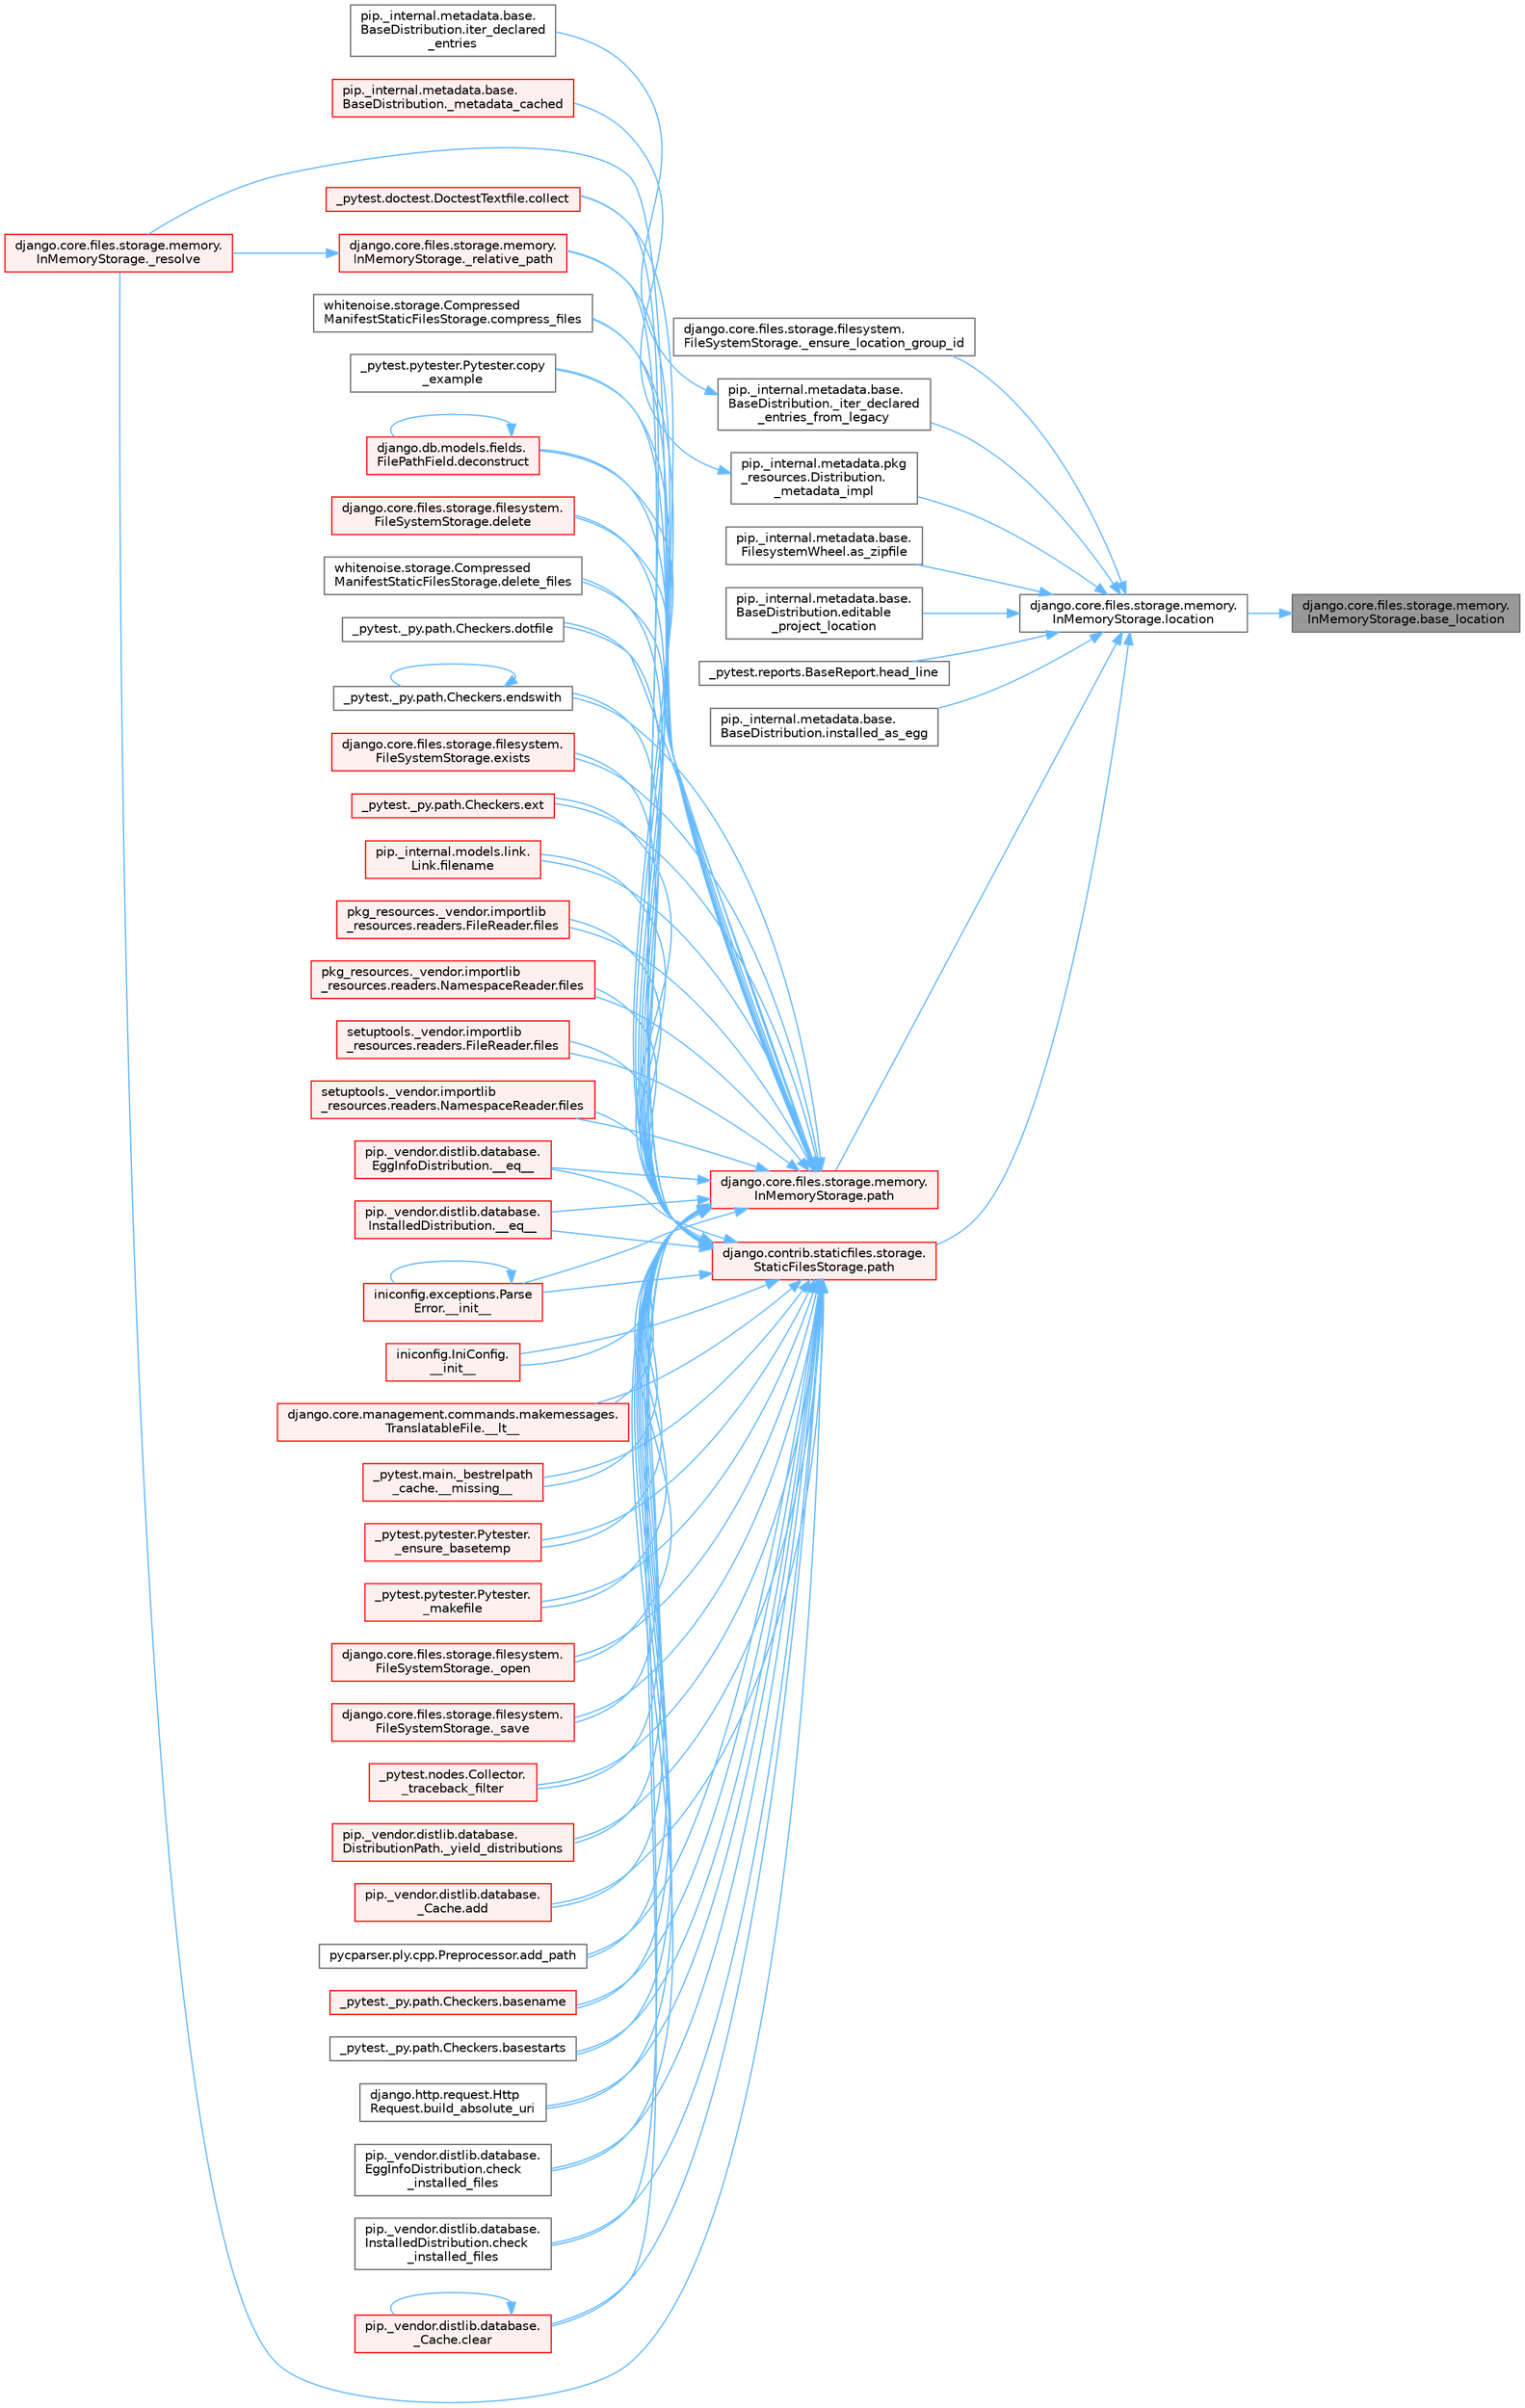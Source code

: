 digraph "django.core.files.storage.memory.InMemoryStorage.base_location"
{
 // LATEX_PDF_SIZE
  bgcolor="transparent";
  edge [fontname=Helvetica,fontsize=10,labelfontname=Helvetica,labelfontsize=10];
  node [fontname=Helvetica,fontsize=10,shape=box,height=0.2,width=0.4];
  rankdir="RL";
  Node1 [id="Node000001",label="django.core.files.storage.memory.\lInMemoryStorage.base_location",height=0.2,width=0.4,color="gray40", fillcolor="grey60", style="filled", fontcolor="black",tooltip=" "];
  Node1 -> Node2 [id="edge1_Node000001_Node000002",dir="back",color="steelblue1",style="solid",tooltip=" "];
  Node2 [id="Node000002",label="django.core.files.storage.memory.\lInMemoryStorage.location",height=0.2,width=0.4,color="grey40", fillcolor="white", style="filled",URL="$classdjango_1_1core_1_1files_1_1storage_1_1memory_1_1_in_memory_storage.html#ac07879a754326faa2de48cb4929aec21",tooltip=" "];
  Node2 -> Node3 [id="edge2_Node000002_Node000003",dir="back",color="steelblue1",style="solid",tooltip=" "];
  Node3 [id="Node000003",label="django.core.files.storage.filesystem.\lFileSystemStorage._ensure_location_group_id",height=0.2,width=0.4,color="grey40", fillcolor="white", style="filled",URL="$classdjango_1_1core_1_1files_1_1storage_1_1filesystem_1_1_file_system_storage.html#ada5408450b8d45745c1b0e5f4525c6f4",tooltip=" "];
  Node2 -> Node4 [id="edge3_Node000002_Node000004",dir="back",color="steelblue1",style="solid",tooltip=" "];
  Node4 [id="Node000004",label="pip._internal.metadata.base.\lBaseDistribution._iter_declared\l_entries_from_legacy",height=0.2,width=0.4,color="grey40", fillcolor="white", style="filled",URL="$classpip_1_1__internal_1_1metadata_1_1base_1_1_base_distribution.html#afe1092a9a3492091a1532c8907ccd9e8",tooltip=" "];
  Node4 -> Node5 [id="edge4_Node000004_Node000005",dir="back",color="steelblue1",style="solid",tooltip=" "];
  Node5 [id="Node000005",label="pip._internal.metadata.base.\lBaseDistribution.iter_declared\l_entries",height=0.2,width=0.4,color="grey40", fillcolor="white", style="filled",URL="$classpip_1_1__internal_1_1metadata_1_1base_1_1_base_distribution.html#ad33966e99962529d5c28c9f24c0a4fbd",tooltip=" "];
  Node2 -> Node6 [id="edge5_Node000002_Node000006",dir="back",color="steelblue1",style="solid",tooltip=" "];
  Node6 [id="Node000006",label="pip._internal.metadata.pkg\l_resources.Distribution.\l_metadata_impl",height=0.2,width=0.4,color="grey40", fillcolor="white", style="filled",URL="$classpip_1_1__internal_1_1metadata_1_1pkg__resources_1_1_distribution.html#a7d4ae76260de7d1936446c407277ad5b",tooltip=" "];
  Node6 -> Node7 [id="edge6_Node000006_Node000007",dir="back",color="steelblue1",style="solid",tooltip=" "];
  Node7 [id="Node000007",label="pip._internal.metadata.base.\lBaseDistribution._metadata_cached",height=0.2,width=0.4,color="red", fillcolor="#FFF0F0", style="filled",URL="$classpip_1_1__internal_1_1metadata_1_1base_1_1_base_distribution.html#a12683b16870a097bbe854e4ee3364f7f",tooltip=" "];
  Node2 -> Node3173 [id="edge7_Node000002_Node003173",dir="back",color="steelblue1",style="solid",tooltip=" "];
  Node3173 [id="Node003173",label="pip._internal.metadata.base.\lFilesystemWheel.as_zipfile",height=0.2,width=0.4,color="grey40", fillcolor="white", style="filled",URL="$classpip_1_1__internal_1_1metadata_1_1base_1_1_filesystem_wheel.html#a2edf7e9c5613ec85a815971d9f55ac82",tooltip=" "];
  Node2 -> Node964 [id="edge8_Node000002_Node000964",dir="back",color="steelblue1",style="solid",tooltip=" "];
  Node964 [id="Node000964",label="pip._internal.metadata.base.\lBaseDistribution.editable\l_project_location",height=0.2,width=0.4,color="grey40", fillcolor="white", style="filled",URL="$classpip_1_1__internal_1_1metadata_1_1base_1_1_base_distribution.html#a59297eb536a210ff36a71d4dda673749",tooltip=" "];
  Node2 -> Node3174 [id="edge9_Node000002_Node003174",dir="back",color="steelblue1",style="solid",tooltip=" "];
  Node3174 [id="Node003174",label="_pytest.reports.BaseReport.head_line",height=0.2,width=0.4,color="grey40", fillcolor="white", style="filled",URL="$class__pytest_1_1reports_1_1_base_report.html#ab38fe6637e88a52912eecf01ee5df8c3",tooltip=" "];
  Node2 -> Node3175 [id="edge10_Node000002_Node003175",dir="back",color="steelblue1",style="solid",tooltip=" "];
  Node3175 [id="Node003175",label="pip._internal.metadata.base.\lBaseDistribution.installed_as_egg",height=0.2,width=0.4,color="grey40", fillcolor="white", style="filled",URL="$classpip_1_1__internal_1_1metadata_1_1base_1_1_base_distribution.html#ae45c6ee79afca720f5d75db9bd5ec658",tooltip=" "];
  Node2 -> Node3176 [id="edge11_Node000002_Node003176",dir="back",color="steelblue1",style="solid",tooltip=" "];
  Node3176 [id="Node003176",label="django.contrib.staticfiles.storage.\lStaticFilesStorage.path",height=0.2,width=0.4,color="red", fillcolor="#FFF0F0", style="filled",URL="$classdjango_1_1contrib_1_1staticfiles_1_1storage_1_1_static_files_storage.html#a4e96cc92fbde7423d1b74f3a50fc0bf6",tooltip=" "];
  Node3176 -> Node933 [id="edge12_Node003176_Node000933",dir="back",color="steelblue1",style="solid",tooltip=" "];
  Node933 [id="Node000933",label="pip._vendor.distlib.database.\lEggInfoDistribution.__eq__",height=0.2,width=0.4,color="red", fillcolor="#FFF0F0", style="filled",URL="$classpip_1_1__vendor_1_1distlib_1_1database_1_1_egg_info_distribution.html#ab083ac09aa8cf26eb5305f1359efe85b",tooltip=" "];
  Node3176 -> Node934 [id="edge13_Node003176_Node000934",dir="back",color="steelblue1",style="solid",tooltip=" "];
  Node934 [id="Node000934",label="pip._vendor.distlib.database.\lInstalledDistribution.__eq__",height=0.2,width=0.4,color="red", fillcolor="#FFF0F0", style="filled",URL="$classpip_1_1__vendor_1_1distlib_1_1database_1_1_installed_distribution.html#a391e6744a97d9fcc66ca038eb012c71d",tooltip=" "];
  Node3176 -> Node935 [id="edge14_Node003176_Node000935",dir="back",color="steelblue1",style="solid",tooltip=" "];
  Node935 [id="Node000935",label="iniconfig.exceptions.Parse\lError.__init__",height=0.2,width=0.4,color="red", fillcolor="#FFF0F0", style="filled",URL="$classiniconfig_1_1exceptions_1_1_parse_error.html#a2e7c0f14bebe4a18a5e76a6f2804874f",tooltip=" "];
  Node935 -> Node935 [id="edge15_Node000935_Node000935",dir="back",color="steelblue1",style="solid",tooltip=" "];
  Node3176 -> Node936 [id="edge16_Node003176_Node000936",dir="back",color="steelblue1",style="solid",tooltip=" "];
  Node936 [id="Node000936",label="iniconfig.IniConfig.\l__init__",height=0.2,width=0.4,color="red", fillcolor="#FFF0F0", style="filled",URL="$classiniconfig_1_1_ini_config.html#acedfdc6806378289ae0ba417db5d88a2",tooltip=" "];
  Node3176 -> Node937 [id="edge17_Node003176_Node000937",dir="back",color="steelblue1",style="solid",tooltip=" "];
  Node937 [id="Node000937",label="django.core.management.commands.makemessages.\lTranslatableFile.__lt__",height=0.2,width=0.4,color="red", fillcolor="#FFF0F0", style="filled",URL="$classdjango_1_1core_1_1management_1_1commands_1_1makemessages_1_1_translatable_file.html#a08e864271bf61ff017919a98cc250c40",tooltip=" "];
  Node3176 -> Node938 [id="edge18_Node003176_Node000938",dir="back",color="steelblue1",style="solid",tooltip=" "];
  Node938 [id="Node000938",label="_pytest.main._bestrelpath\l_cache.__missing__",height=0.2,width=0.4,color="red", fillcolor="#FFF0F0", style="filled",URL="$class__pytest_1_1main_1_1__bestrelpath__cache.html#ad20a80028e2b7c9be3360704d8455b5c",tooltip=" "];
  Node3176 -> Node940 [id="edge19_Node003176_Node000940",dir="back",color="steelblue1",style="solid",tooltip=" "];
  Node940 [id="Node000940",label="_pytest.pytester.Pytester.\l_ensure_basetemp",height=0.2,width=0.4,color="red", fillcolor="#FFF0F0", style="filled",URL="$class__pytest_1_1pytester_1_1_pytester.html#a0351682a9bda53abcddfe725386e43be",tooltip=" "];
  Node3176 -> Node944 [id="edge20_Node003176_Node000944",dir="back",color="steelblue1",style="solid",tooltip=" "];
  Node944 [id="Node000944",label="_pytest.pytester.Pytester.\l_makefile",height=0.2,width=0.4,color="red", fillcolor="#FFF0F0", style="filled",URL="$class__pytest_1_1pytester_1_1_pytester.html#a7a55c8d58e26455aa4fa8bc9c5d692c6",tooltip=" "];
  Node3176 -> Node957 [id="edge21_Node003176_Node000957",dir="back",color="steelblue1",style="solid",tooltip=" "];
  Node957 [id="Node000957",label="django.core.files.storage.filesystem.\lFileSystemStorage._open",height=0.2,width=0.4,color="red", fillcolor="#FFF0F0", style="filled",URL="$classdjango_1_1core_1_1files_1_1storage_1_1filesystem_1_1_file_system_storage.html#ae445f45c773bb251ff7fe2250623a527",tooltip=" "];
  Node3176 -> Node1172 [id="edge22_Node003176_Node001172",dir="back",color="steelblue1",style="solid",tooltip=" "];
  Node1172 [id="Node001172",label="django.core.files.storage.memory.\lInMemoryStorage._relative_path",height=0.2,width=0.4,color="red", fillcolor="#FFF0F0", style="filled",URL="$classdjango_1_1core_1_1files_1_1storage_1_1memory_1_1_in_memory_storage.html#ac55022122cbce7480d2544d78cb961a8",tooltip=" "];
  Node1172 -> Node1173 [id="edge23_Node001172_Node001173",dir="back",color="steelblue1",style="solid",tooltip=" "];
  Node1173 [id="Node001173",label="django.core.files.storage.memory.\lInMemoryStorage._resolve",height=0.2,width=0.4,color="red", fillcolor="#FFF0F0", style="filled",URL="$classdjango_1_1core_1_1files_1_1storage_1_1memory_1_1_in_memory_storage.html#a2bef8461f4f35675479c14e705ed4055",tooltip=" "];
  Node3176 -> Node1173 [id="edge24_Node003176_Node001173",dir="back",color="steelblue1",style="solid",tooltip=" "];
  Node3176 -> Node1477 [id="edge25_Node003176_Node001477",dir="back",color="steelblue1",style="solid",tooltip=" "];
  Node1477 [id="Node001477",label="django.core.files.storage.filesystem.\lFileSystemStorage._save",height=0.2,width=0.4,color="red", fillcolor="#FFF0F0", style="filled",URL="$classdjango_1_1core_1_1files_1_1storage_1_1filesystem_1_1_file_system_storage.html#adbe53c076907f538c9edd1ec24814172",tooltip=" "];
  Node3176 -> Node1478 [id="edge26_Node003176_Node001478",dir="back",color="steelblue1",style="solid",tooltip=" "];
  Node1478 [id="Node001478",label="_pytest.nodes.Collector.\l_traceback_filter",height=0.2,width=0.4,color="red", fillcolor="#FFF0F0", style="filled",URL="$class__pytest_1_1nodes_1_1_collector.html#ad51ffd1da24374414a47c458e2cf0ab2",tooltip=" "];
  Node3176 -> Node1481 [id="edge27_Node003176_Node001481",dir="back",color="steelblue1",style="solid",tooltip=" "];
  Node1481 [id="Node001481",label="pip._vendor.distlib.database.\lDistributionPath._yield_distributions",height=0.2,width=0.4,color="red", fillcolor="#FFF0F0", style="filled",URL="$classpip_1_1__vendor_1_1distlib_1_1database_1_1_distribution_path.html#a494115a6f67233269e152b17f28e499f",tooltip=" "];
  Node3176 -> Node1488 [id="edge28_Node003176_Node001488",dir="back",color="steelblue1",style="solid",tooltip=" "];
  Node1488 [id="Node001488",label="pip._vendor.distlib.database.\l_Cache.add",height=0.2,width=0.4,color="red", fillcolor="#FFF0F0", style="filled",URL="$classpip_1_1__vendor_1_1distlib_1_1database_1_1___cache.html#a9d96a00152b11f1163cd2cdf6626ae08",tooltip=" "];
  Node3176 -> Node1489 [id="edge29_Node003176_Node001489",dir="back",color="steelblue1",style="solid",tooltip=" "];
  Node1489 [id="Node001489",label="pycparser.ply.cpp.Preprocessor.add_path",height=0.2,width=0.4,color="grey40", fillcolor="white", style="filled",URL="$classpycparser_1_1ply_1_1cpp_1_1_preprocessor.html#adc4ae2a997c42b396a19f823546c4d52",tooltip=" "];
  Node3176 -> Node1490 [id="edge30_Node003176_Node001490",dir="back",color="steelblue1",style="solid",tooltip=" "];
  Node1490 [id="Node001490",label="_pytest._py.path.Checkers.basename",height=0.2,width=0.4,color="red", fillcolor="#FFF0F0", style="filled",URL="$class__pytest_1_1__py_1_1path_1_1_checkers.html#a5a659647ce281e4f0e46b4113485effe",tooltip=" "];
  Node3176 -> Node1491 [id="edge31_Node003176_Node001491",dir="back",color="steelblue1",style="solid",tooltip=" "];
  Node1491 [id="Node001491",label="_pytest._py.path.Checkers.basestarts",height=0.2,width=0.4,color="grey40", fillcolor="white", style="filled",URL="$class__pytest_1_1__py_1_1path_1_1_checkers.html#a6e314faf838abff8a7b29c772973ed6a",tooltip=" "];
  Node3176 -> Node1492 [id="edge32_Node003176_Node001492",dir="back",color="steelblue1",style="solid",tooltip=" "];
  Node1492 [id="Node001492",label="django.http.request.Http\lRequest.build_absolute_uri",height=0.2,width=0.4,color="grey40", fillcolor="white", style="filled",URL="$classdjango_1_1http_1_1request_1_1_http_request.html#a779e4388b7528ae2f94ae9da4f796d4c",tooltip=" "];
  Node3176 -> Node1493 [id="edge33_Node003176_Node001493",dir="back",color="steelblue1",style="solid",tooltip=" "];
  Node1493 [id="Node001493",label="pip._vendor.distlib.database.\lEggInfoDistribution.check\l_installed_files",height=0.2,width=0.4,color="grey40", fillcolor="white", style="filled",URL="$classpip_1_1__vendor_1_1distlib_1_1database_1_1_egg_info_distribution.html#a1e5196e3216b38c2ba44ba7c611d1871",tooltip=" "];
  Node3176 -> Node1494 [id="edge34_Node003176_Node001494",dir="back",color="steelblue1",style="solid",tooltip=" "];
  Node1494 [id="Node001494",label="pip._vendor.distlib.database.\lInstalledDistribution.check\l_installed_files",height=0.2,width=0.4,color="grey40", fillcolor="white", style="filled",URL="$classpip_1_1__vendor_1_1distlib_1_1database_1_1_installed_distribution.html#a0648e22de76cbd21e559677899136ffd",tooltip=" "];
  Node3176 -> Node1495 [id="edge35_Node003176_Node001495",dir="back",color="steelblue1",style="solid",tooltip=" "];
  Node1495 [id="Node001495",label="pip._vendor.distlib.database.\l_Cache.clear",height=0.2,width=0.4,color="red", fillcolor="#FFF0F0", style="filled",URL="$classpip_1_1__vendor_1_1distlib_1_1database_1_1___cache.html#af81ee07ea1881ddaf69c99c4a2c9df41",tooltip=" "];
  Node1495 -> Node1495 [id="edge36_Node001495_Node001495",dir="back",color="steelblue1",style="solid",tooltip=" "];
  Node3176 -> Node1496 [id="edge37_Node003176_Node001496",dir="back",color="steelblue1",style="solid",tooltip=" "];
  Node1496 [id="Node001496",label="_pytest.doctest.DoctestTextfile.collect",height=0.2,width=0.4,color="red", fillcolor="#FFF0F0", style="filled",URL="$class__pytest_1_1doctest_1_1_doctest_textfile.html#ae6208b7f680bfcadf752a86afb559045",tooltip=" "];
  Node3176 -> Node1497 [id="edge38_Node003176_Node001497",dir="back",color="steelblue1",style="solid",tooltip=" "];
  Node1497 [id="Node001497",label="whitenoise.storage.Compressed\lManifestStaticFilesStorage.compress_files",height=0.2,width=0.4,color="grey40", fillcolor="white", style="filled",URL="$classwhitenoise_1_1storage_1_1_compressed_manifest_static_files_storage.html#ae53c3846898af0ebb6a5e40b120f1514",tooltip=" "];
  Node3176 -> Node1498 [id="edge39_Node003176_Node001498",dir="back",color="steelblue1",style="solid",tooltip=" "];
  Node1498 [id="Node001498",label="_pytest.pytester.Pytester.copy\l_example",height=0.2,width=0.4,color="grey40", fillcolor="white", style="filled",URL="$class__pytest_1_1pytester_1_1_pytester.html#aeeae92470f10e16abb52e25a149a3eb0",tooltip=" "];
  Node3176 -> Node1499 [id="edge40_Node003176_Node001499",dir="back",color="steelblue1",style="solid",tooltip=" "];
  Node1499 [id="Node001499",label="django.db.models.fields.\lFilePathField.deconstruct",height=0.2,width=0.4,color="red", fillcolor="#FFF0F0", style="filled",URL="$classdjango_1_1db_1_1models_1_1fields_1_1_file_path_field.html#a6a89176a77b5299ca6414c601c62dcb0",tooltip=" "];
  Node1499 -> Node1499 [id="edge41_Node001499_Node001499",dir="back",color="steelblue1",style="solid",tooltip=" "];
  Node3176 -> Node1500 [id="edge42_Node003176_Node001500",dir="back",color="steelblue1",style="solid",tooltip=" "];
  Node1500 [id="Node001500",label="django.core.files.storage.filesystem.\lFileSystemStorage.delete",height=0.2,width=0.4,color="red", fillcolor="#FFF0F0", style="filled",URL="$classdjango_1_1core_1_1files_1_1storage_1_1filesystem_1_1_file_system_storage.html#a431299ec5a60dec64204ded735dcdc58",tooltip=" "];
  Node3176 -> Node1501 [id="edge43_Node003176_Node001501",dir="back",color="steelblue1",style="solid",tooltip=" "];
  Node1501 [id="Node001501",label="whitenoise.storage.Compressed\lManifestStaticFilesStorage.delete_files",height=0.2,width=0.4,color="grey40", fillcolor="white", style="filled",URL="$classwhitenoise_1_1storage_1_1_compressed_manifest_static_files_storage.html#a974e04fa2459d319d4454c913e7bb5bf",tooltip=" "];
  Node3176 -> Node1502 [id="edge44_Node003176_Node001502",dir="back",color="steelblue1",style="solid",tooltip=" "];
  Node1502 [id="Node001502",label="_pytest._py.path.Checkers.dotfile",height=0.2,width=0.4,color="grey40", fillcolor="white", style="filled",URL="$class__pytest_1_1__py_1_1path_1_1_checkers.html#a3b2a5f5c0688999dd77f4cc954080e1a",tooltip=" "];
  Node3176 -> Node1503 [id="edge45_Node003176_Node001503",dir="back",color="steelblue1",style="solid",tooltip=" "];
  Node1503 [id="Node001503",label="_pytest._py.path.Checkers.endswith",height=0.2,width=0.4,color="grey40", fillcolor="white", style="filled",URL="$class__pytest_1_1__py_1_1path_1_1_checkers.html#ab4cd87d3e5a9c97e9939ea9adb35020d",tooltip=" "];
  Node1503 -> Node1503 [id="edge46_Node001503_Node001503",dir="back",color="steelblue1",style="solid",tooltip=" "];
  Node3176 -> Node1504 [id="edge47_Node003176_Node001504",dir="back",color="steelblue1",style="solid",tooltip=" "];
  Node1504 [id="Node001504",label="django.core.files.storage.filesystem.\lFileSystemStorage.exists",height=0.2,width=0.4,color="red", fillcolor="#FFF0F0", style="filled",URL="$classdjango_1_1core_1_1files_1_1storage_1_1filesystem_1_1_file_system_storage.html#a09638d435096d0b39bdbeaed81148baa",tooltip=" "];
  Node3176 -> Node1505 [id="edge48_Node003176_Node001505",dir="back",color="steelblue1",style="solid",tooltip=" "];
  Node1505 [id="Node001505",label="_pytest._py.path.Checkers.ext",height=0.2,width=0.4,color="red", fillcolor="#FFF0F0", style="filled",URL="$class__pytest_1_1__py_1_1path_1_1_checkers.html#a5344ac440ba5ac53af0bca048031fbf2",tooltip=" "];
  Node3176 -> Node1547 [id="edge49_Node003176_Node001547",dir="back",color="steelblue1",style="solid",tooltip=" "];
  Node1547 [id="Node001547",label="pip._internal.models.link.\lLink.filename",height=0.2,width=0.4,color="red", fillcolor="#FFF0F0", style="filled",URL="$classpip_1_1__internal_1_1models_1_1link_1_1_link.html#a5fb02f5a5a42909c89a18745b74cf998",tooltip=" "];
  Node3176 -> Node2116 [id="edge50_Node003176_Node002116",dir="back",color="steelblue1",style="solid",tooltip=" "];
  Node2116 [id="Node002116",label="pkg_resources._vendor.importlib\l_resources.readers.FileReader.files",height=0.2,width=0.4,color="red", fillcolor="#FFF0F0", style="filled",URL="$classpkg__resources_1_1__vendor_1_1importlib__resources_1_1readers_1_1_file_reader.html#ac80e1e3a22d012bbfb5f1b7a753bab21",tooltip=" "];
  Node3176 -> Node2118 [id="edge51_Node003176_Node002118",dir="back",color="steelblue1",style="solid",tooltip=" "];
  Node2118 [id="Node002118",label="pkg_resources._vendor.importlib\l_resources.readers.NamespaceReader.files",height=0.2,width=0.4,color="red", fillcolor="#FFF0F0", style="filled",URL="$classpkg__resources_1_1__vendor_1_1importlib__resources_1_1readers_1_1_namespace_reader.html#ae68f8b2f076387226b18c4889de277cf",tooltip=" "];
  Node3176 -> Node2119 [id="edge52_Node003176_Node002119",dir="back",color="steelblue1",style="solid",tooltip=" "];
  Node2119 [id="Node002119",label="setuptools._vendor.importlib\l_resources.readers.FileReader.files",height=0.2,width=0.4,color="red", fillcolor="#FFF0F0", style="filled",URL="$classsetuptools_1_1__vendor_1_1importlib__resources_1_1readers_1_1_file_reader.html#a8536b477e2f4ed83ac20b58baace6b4c",tooltip=" "];
  Node3176 -> Node2120 [id="edge53_Node003176_Node002120",dir="back",color="steelblue1",style="solid",tooltip=" "];
  Node2120 [id="Node002120",label="setuptools._vendor.importlib\l_resources.readers.NamespaceReader.files",height=0.2,width=0.4,color="red", fillcolor="#FFF0F0", style="filled",URL="$classsetuptools_1_1__vendor_1_1importlib__resources_1_1readers_1_1_namespace_reader.html#a80c5b3a6ae3f4903c4db5bb312f2ae49",tooltip=" "];
  Node2 -> Node3177 [id="edge54_Node000002_Node003177",dir="back",color="steelblue1",style="solid",tooltip=" "];
  Node3177 [id="Node003177",label="django.core.files.storage.memory.\lInMemoryStorage.path",height=0.2,width=0.4,color="red", fillcolor="#FFF0F0", style="filled",URL="$classdjango_1_1core_1_1files_1_1storage_1_1memory_1_1_in_memory_storage.html#a466c8e28fd11839318d2e4454b8ef89f",tooltip=" "];
  Node3177 -> Node933 [id="edge55_Node003177_Node000933",dir="back",color="steelblue1",style="solid",tooltip=" "];
  Node3177 -> Node934 [id="edge56_Node003177_Node000934",dir="back",color="steelblue1",style="solid",tooltip=" "];
  Node3177 -> Node935 [id="edge57_Node003177_Node000935",dir="back",color="steelblue1",style="solid",tooltip=" "];
  Node3177 -> Node936 [id="edge58_Node003177_Node000936",dir="back",color="steelblue1",style="solid",tooltip=" "];
  Node3177 -> Node937 [id="edge59_Node003177_Node000937",dir="back",color="steelblue1",style="solid",tooltip=" "];
  Node3177 -> Node938 [id="edge60_Node003177_Node000938",dir="back",color="steelblue1",style="solid",tooltip=" "];
  Node3177 -> Node940 [id="edge61_Node003177_Node000940",dir="back",color="steelblue1",style="solid",tooltip=" "];
  Node3177 -> Node944 [id="edge62_Node003177_Node000944",dir="back",color="steelblue1",style="solid",tooltip=" "];
  Node3177 -> Node957 [id="edge63_Node003177_Node000957",dir="back",color="steelblue1",style="solid",tooltip=" "];
  Node3177 -> Node1172 [id="edge64_Node003177_Node001172",dir="back",color="steelblue1",style="solid",tooltip=" "];
  Node3177 -> Node1173 [id="edge65_Node003177_Node001173",dir="back",color="steelblue1",style="solid",tooltip=" "];
  Node3177 -> Node1477 [id="edge66_Node003177_Node001477",dir="back",color="steelblue1",style="solid",tooltip=" "];
  Node3177 -> Node1478 [id="edge67_Node003177_Node001478",dir="back",color="steelblue1",style="solid",tooltip=" "];
  Node3177 -> Node1481 [id="edge68_Node003177_Node001481",dir="back",color="steelblue1",style="solid",tooltip=" "];
  Node3177 -> Node1488 [id="edge69_Node003177_Node001488",dir="back",color="steelblue1",style="solid",tooltip=" "];
  Node3177 -> Node1489 [id="edge70_Node003177_Node001489",dir="back",color="steelblue1",style="solid",tooltip=" "];
  Node3177 -> Node1490 [id="edge71_Node003177_Node001490",dir="back",color="steelblue1",style="solid",tooltip=" "];
  Node3177 -> Node1491 [id="edge72_Node003177_Node001491",dir="back",color="steelblue1",style="solid",tooltip=" "];
  Node3177 -> Node1492 [id="edge73_Node003177_Node001492",dir="back",color="steelblue1",style="solid",tooltip=" "];
  Node3177 -> Node1493 [id="edge74_Node003177_Node001493",dir="back",color="steelblue1",style="solid",tooltip=" "];
  Node3177 -> Node1494 [id="edge75_Node003177_Node001494",dir="back",color="steelblue1",style="solid",tooltip=" "];
  Node3177 -> Node1495 [id="edge76_Node003177_Node001495",dir="back",color="steelblue1",style="solid",tooltip=" "];
  Node3177 -> Node1496 [id="edge77_Node003177_Node001496",dir="back",color="steelblue1",style="solid",tooltip=" "];
  Node3177 -> Node1497 [id="edge78_Node003177_Node001497",dir="back",color="steelblue1",style="solid",tooltip=" "];
  Node3177 -> Node1498 [id="edge79_Node003177_Node001498",dir="back",color="steelblue1",style="solid",tooltip=" "];
  Node3177 -> Node1499 [id="edge80_Node003177_Node001499",dir="back",color="steelblue1",style="solid",tooltip=" "];
  Node3177 -> Node1500 [id="edge81_Node003177_Node001500",dir="back",color="steelblue1",style="solid",tooltip=" "];
  Node3177 -> Node1501 [id="edge82_Node003177_Node001501",dir="back",color="steelblue1",style="solid",tooltip=" "];
  Node3177 -> Node1502 [id="edge83_Node003177_Node001502",dir="back",color="steelblue1",style="solid",tooltip=" "];
  Node3177 -> Node1503 [id="edge84_Node003177_Node001503",dir="back",color="steelblue1",style="solid",tooltip=" "];
  Node3177 -> Node1504 [id="edge85_Node003177_Node001504",dir="back",color="steelblue1",style="solid",tooltip=" "];
  Node3177 -> Node1505 [id="edge86_Node003177_Node001505",dir="back",color="steelblue1",style="solid",tooltip=" "];
  Node3177 -> Node1547 [id="edge87_Node003177_Node001547",dir="back",color="steelblue1",style="solid",tooltip=" "];
  Node3177 -> Node2116 [id="edge88_Node003177_Node002116",dir="back",color="steelblue1",style="solid",tooltip=" "];
  Node3177 -> Node2118 [id="edge89_Node003177_Node002118",dir="back",color="steelblue1",style="solid",tooltip=" "];
  Node3177 -> Node2119 [id="edge90_Node003177_Node002119",dir="back",color="steelblue1",style="solid",tooltip=" "];
  Node3177 -> Node2120 [id="edge91_Node003177_Node002120",dir="back",color="steelblue1",style="solid",tooltip=" "];
}
